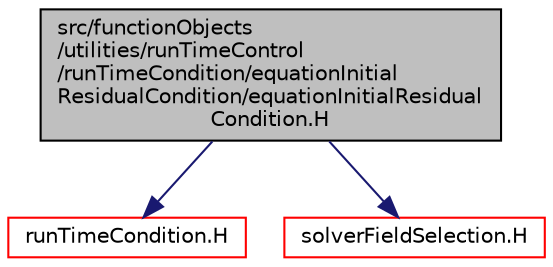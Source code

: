 digraph "src/functionObjects/utilities/runTimeControl/runTimeCondition/equationInitialResidualCondition/equationInitialResidualCondition.H"
{
  bgcolor="transparent";
  edge [fontname="Helvetica",fontsize="10",labelfontname="Helvetica",labelfontsize="10"];
  node [fontname="Helvetica",fontsize="10",shape=record];
  Node1 [label="src/functionObjects\l/utilities/runTimeControl\l/runTimeCondition/equationInitial\lResidualCondition/equationInitialResidual\lCondition.H",height=0.2,width=0.4,color="black", fillcolor="grey75", style="filled" fontcolor="black"];
  Node1 -> Node2 [color="midnightblue",fontsize="10",style="solid",fontname="Helvetica"];
  Node2 [label="runTimeCondition.H",height=0.2,width=0.4,color="red",URL="$runTimeCondition_8H.html"];
  Node1 -> Node3 [color="midnightblue",fontsize="10",style="solid",fontname="Helvetica"];
  Node3 [label="solverFieldSelection.H",height=0.2,width=0.4,color="red",URL="$solverFieldSelection_8H.html"];
}
